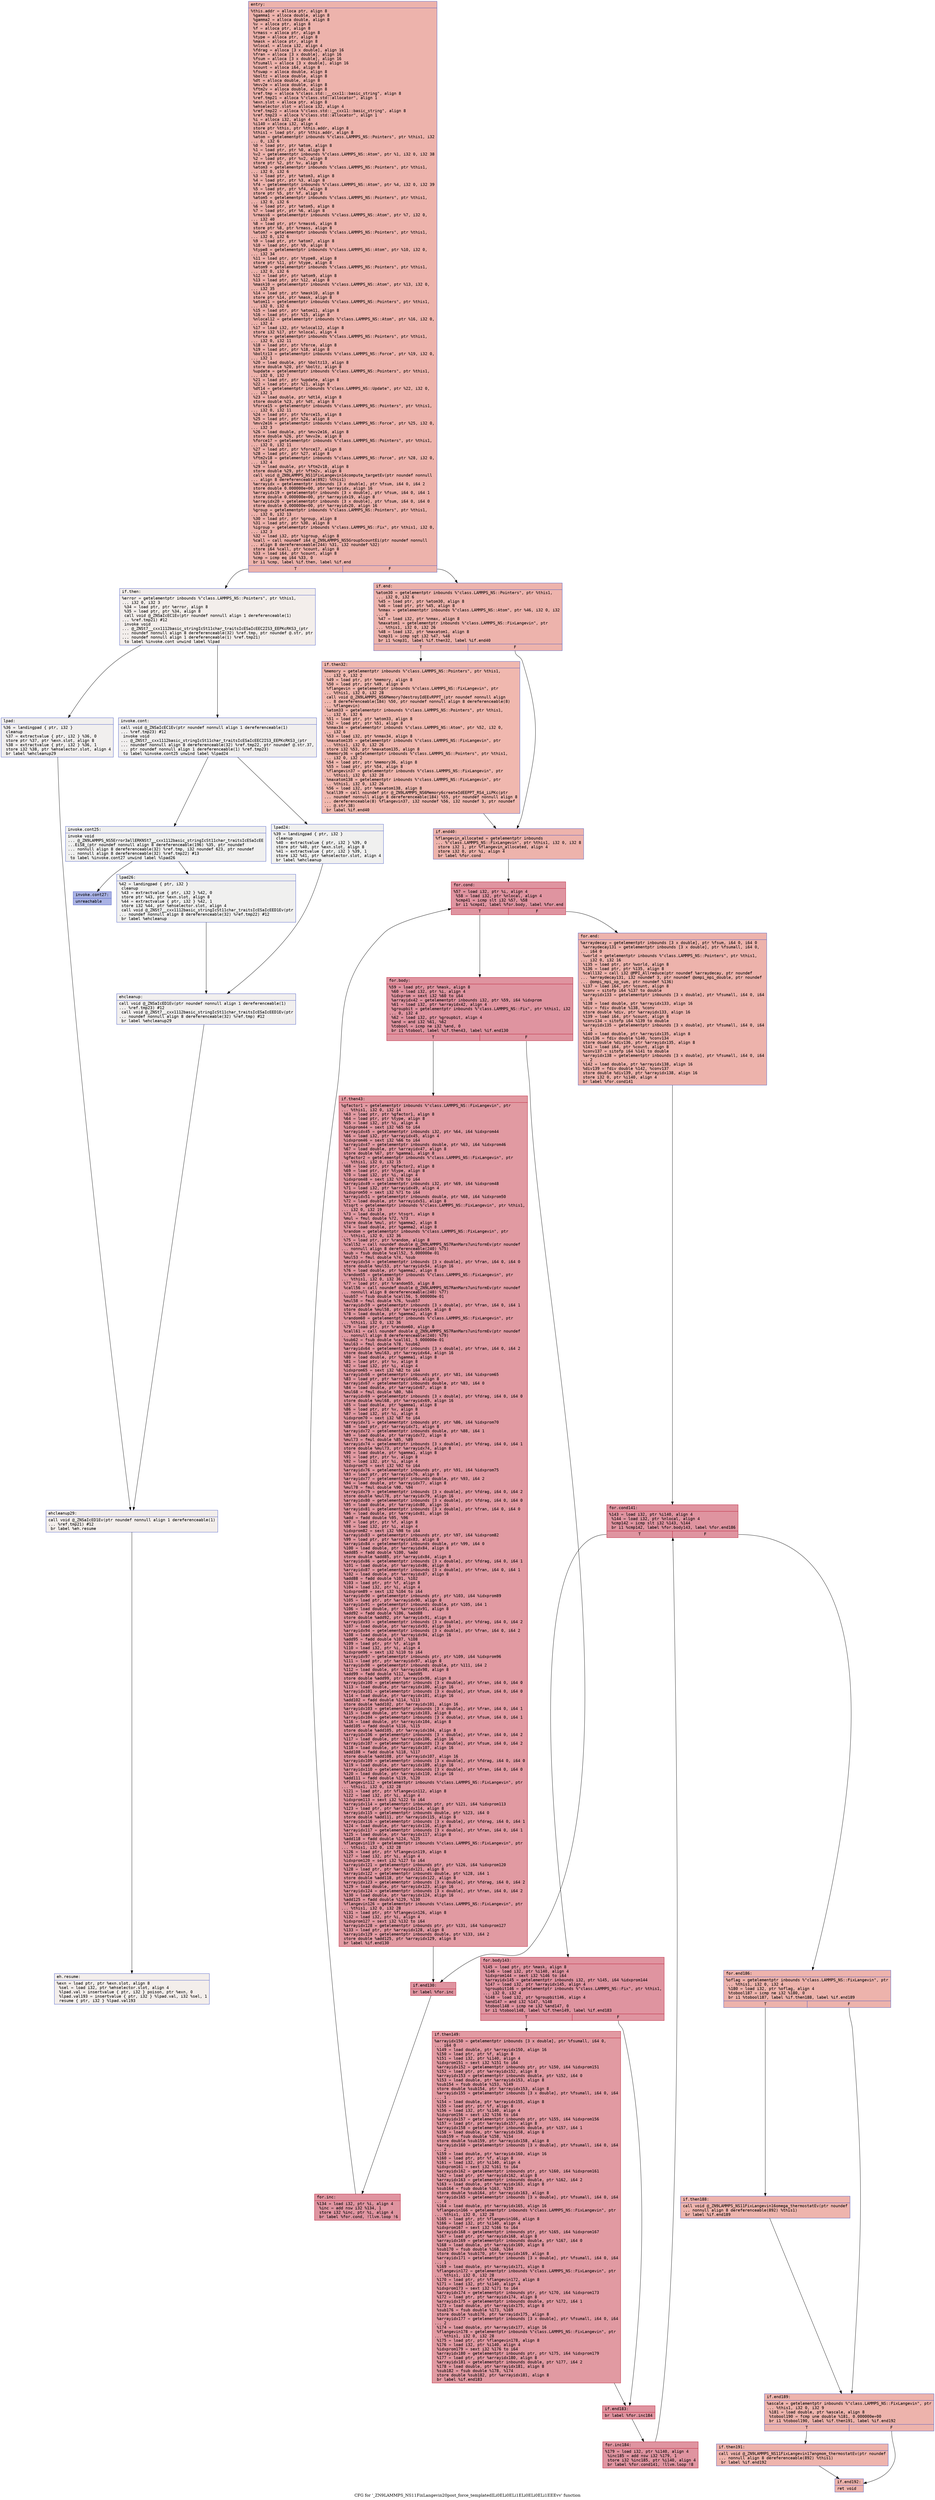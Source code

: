 digraph "CFG for '_ZN9LAMMPS_NS11FixLangevin20post_force_templatedILi0ELi0ELi1ELi0ELi0ELi1EEEvv' function" {
	label="CFG for '_ZN9LAMMPS_NS11FixLangevin20post_force_templatedILi0ELi0ELi1ELi0ELi0ELi1EEEvv' function";

	Node0x55e6b2281be0 [shape=record,color="#3d50c3ff", style=filled, fillcolor="#d6524470" fontname="Courier",label="{entry:\l|  %this.addr = alloca ptr, align 8\l  %gamma1 = alloca double, align 8\l  %gamma2 = alloca double, align 8\l  %v = alloca ptr, align 8\l  %f = alloca ptr, align 8\l  %rmass = alloca ptr, align 8\l  %type = alloca ptr, align 8\l  %mask = alloca ptr, align 8\l  %nlocal = alloca i32, align 4\l  %fdrag = alloca [3 x double], align 16\l  %fran = alloca [3 x double], align 16\l  %fsum = alloca [3 x double], align 16\l  %fsumall = alloca [3 x double], align 16\l  %count = alloca i64, align 8\l  %fswap = alloca double, align 8\l  %boltz = alloca double, align 8\l  %dt = alloca double, align 8\l  %mvv2e = alloca double, align 8\l  %ftm2v = alloca double, align 8\l  %ref.tmp = alloca %\"class.std::__cxx11::basic_string\", align 8\l  %ref.tmp21 = alloca %\"class.std::allocator\", align 1\l  %exn.slot = alloca ptr, align 8\l  %ehselector.slot = alloca i32, align 4\l  %ref.tmp22 = alloca %\"class.std::__cxx11::basic_string\", align 8\l  %ref.tmp23 = alloca %\"class.std::allocator\", align 1\l  %i = alloca i32, align 4\l  %i140 = alloca i32, align 4\l  store ptr %this, ptr %this.addr, align 8\l  %this1 = load ptr, ptr %this.addr, align 8\l  %atom = getelementptr inbounds %\"class.LAMMPS_NS::Pointers\", ptr %this1, i32\l... 0, i32 6\l  %0 = load ptr, ptr %atom, align 8\l  %1 = load ptr, ptr %0, align 8\l  %v2 = getelementptr inbounds %\"class.LAMMPS_NS::Atom\", ptr %1, i32 0, i32 38\l  %2 = load ptr, ptr %v2, align 8\l  store ptr %2, ptr %v, align 8\l  %atom3 = getelementptr inbounds %\"class.LAMMPS_NS::Pointers\", ptr %this1,\l... i32 0, i32 6\l  %3 = load ptr, ptr %atom3, align 8\l  %4 = load ptr, ptr %3, align 8\l  %f4 = getelementptr inbounds %\"class.LAMMPS_NS::Atom\", ptr %4, i32 0, i32 39\l  %5 = load ptr, ptr %f4, align 8\l  store ptr %5, ptr %f, align 8\l  %atom5 = getelementptr inbounds %\"class.LAMMPS_NS::Pointers\", ptr %this1,\l... i32 0, i32 6\l  %6 = load ptr, ptr %atom5, align 8\l  %7 = load ptr, ptr %6, align 8\l  %rmass6 = getelementptr inbounds %\"class.LAMMPS_NS::Atom\", ptr %7, i32 0,\l... i32 40\l  %8 = load ptr, ptr %rmass6, align 8\l  store ptr %8, ptr %rmass, align 8\l  %atom7 = getelementptr inbounds %\"class.LAMMPS_NS::Pointers\", ptr %this1,\l... i32 0, i32 6\l  %9 = load ptr, ptr %atom7, align 8\l  %10 = load ptr, ptr %9, align 8\l  %type8 = getelementptr inbounds %\"class.LAMMPS_NS::Atom\", ptr %10, i32 0,\l... i32 34\l  %11 = load ptr, ptr %type8, align 8\l  store ptr %11, ptr %type, align 8\l  %atom9 = getelementptr inbounds %\"class.LAMMPS_NS::Pointers\", ptr %this1,\l... i32 0, i32 6\l  %12 = load ptr, ptr %atom9, align 8\l  %13 = load ptr, ptr %12, align 8\l  %mask10 = getelementptr inbounds %\"class.LAMMPS_NS::Atom\", ptr %13, i32 0,\l... i32 35\l  %14 = load ptr, ptr %mask10, align 8\l  store ptr %14, ptr %mask, align 8\l  %atom11 = getelementptr inbounds %\"class.LAMMPS_NS::Pointers\", ptr %this1,\l... i32 0, i32 6\l  %15 = load ptr, ptr %atom11, align 8\l  %16 = load ptr, ptr %15, align 8\l  %nlocal12 = getelementptr inbounds %\"class.LAMMPS_NS::Atom\", ptr %16, i32 0,\l... i32 4\l  %17 = load i32, ptr %nlocal12, align 8\l  store i32 %17, ptr %nlocal, align 4\l  %force = getelementptr inbounds %\"class.LAMMPS_NS::Pointers\", ptr %this1,\l... i32 0, i32 11\l  %18 = load ptr, ptr %force, align 8\l  %19 = load ptr, ptr %18, align 8\l  %boltz13 = getelementptr inbounds %\"class.LAMMPS_NS::Force\", ptr %19, i32 0,\l... i32 1\l  %20 = load double, ptr %boltz13, align 8\l  store double %20, ptr %boltz, align 8\l  %update = getelementptr inbounds %\"class.LAMMPS_NS::Pointers\", ptr %this1,\l... i32 0, i32 7\l  %21 = load ptr, ptr %update, align 8\l  %22 = load ptr, ptr %21, align 8\l  %dt14 = getelementptr inbounds %\"class.LAMMPS_NS::Update\", ptr %22, i32 0,\l... i32 1\l  %23 = load double, ptr %dt14, align 8\l  store double %23, ptr %dt, align 8\l  %force15 = getelementptr inbounds %\"class.LAMMPS_NS::Pointers\", ptr %this1,\l... i32 0, i32 11\l  %24 = load ptr, ptr %force15, align 8\l  %25 = load ptr, ptr %24, align 8\l  %mvv2e16 = getelementptr inbounds %\"class.LAMMPS_NS::Force\", ptr %25, i32 0,\l... i32 3\l  %26 = load double, ptr %mvv2e16, align 8\l  store double %26, ptr %mvv2e, align 8\l  %force17 = getelementptr inbounds %\"class.LAMMPS_NS::Pointers\", ptr %this1,\l... i32 0, i32 11\l  %27 = load ptr, ptr %force17, align 8\l  %28 = load ptr, ptr %27, align 8\l  %ftm2v18 = getelementptr inbounds %\"class.LAMMPS_NS::Force\", ptr %28, i32 0,\l... i32 4\l  %29 = load double, ptr %ftm2v18, align 8\l  store double %29, ptr %ftm2v, align 8\l  call void @_ZN9LAMMPS_NS11FixLangevin14compute_targetEv(ptr noundef nonnull\l... align 8 dereferenceable(892) %this1)\l  %arrayidx = getelementptr inbounds [3 x double], ptr %fsum, i64 0, i64 2\l  store double 0.000000e+00, ptr %arrayidx, align 16\l  %arrayidx19 = getelementptr inbounds [3 x double], ptr %fsum, i64 0, i64 1\l  store double 0.000000e+00, ptr %arrayidx19, align 8\l  %arrayidx20 = getelementptr inbounds [3 x double], ptr %fsum, i64 0, i64 0\l  store double 0.000000e+00, ptr %arrayidx20, align 16\l  %group = getelementptr inbounds %\"class.LAMMPS_NS::Pointers\", ptr %this1,\l... i32 0, i32 13\l  %30 = load ptr, ptr %group, align 8\l  %31 = load ptr, ptr %30, align 8\l  %igroup = getelementptr inbounds %\"class.LAMMPS_NS::Fix\", ptr %this1, i32 0,\l... i32 3\l  %32 = load i32, ptr %igroup, align 8\l  %call = call noundef i64 @_ZN9LAMMPS_NS5Group5countEi(ptr noundef nonnull\l... align 8 dereferenceable(244) %31, i32 noundef %32)\l  store i64 %call, ptr %count, align 8\l  %33 = load i64, ptr %count, align 8\l  %cmp = icmp eq i64 %33, 0\l  br i1 %cmp, label %if.then, label %if.end\l|{<s0>T|<s1>F}}"];
	Node0x55e6b2281be0:s0 -> Node0x55e6b228a330[tooltip="entry -> if.then\nProbability 0.00%" ];
	Node0x55e6b2281be0:s1 -> Node0x55e6b228a3a0[tooltip="entry -> if.end\nProbability 100.00%" ];
	Node0x55e6b228a330 [shape=record,color="#3d50c3ff", style=filled, fillcolor="#e5d8d170" fontname="Courier",label="{if.then:\l|  %error = getelementptr inbounds %\"class.LAMMPS_NS::Pointers\", ptr %this1,\l... i32 0, i32 3\l  %34 = load ptr, ptr %error, align 8\l  %35 = load ptr, ptr %34, align 8\l  call void @_ZNSaIcEC1Ev(ptr noundef nonnull align 1 dereferenceable(1)\l... %ref.tmp21) #12\l  invoke void\l... @_ZNSt7__cxx1112basic_stringIcSt11char_traitsIcESaIcEEC2IS3_EEPKcRKS3_(ptr\l... noundef nonnull align 8 dereferenceable(32) %ref.tmp, ptr noundef @.str, ptr\l... noundef nonnull align 1 dereferenceable(1) %ref.tmp21)\l          to label %invoke.cont unwind label %lpad\l}"];
	Node0x55e6b228a330 -> Node0x55e6b228a820[tooltip="if.then -> invoke.cont\nProbability 50.00%" ];
	Node0x55e6b228a330 -> Node0x55e6b228a870[tooltip="if.then -> lpad\nProbability 50.00%" ];
	Node0x55e6b228a820 [shape=record,color="#3d50c3ff", style=filled, fillcolor="#e0dbd870" fontname="Courier",label="{invoke.cont:\l|  call void @_ZNSaIcEC1Ev(ptr noundef nonnull align 1 dereferenceable(1)\l... %ref.tmp23) #12\l  invoke void\l... @_ZNSt7__cxx1112basic_stringIcSt11char_traitsIcESaIcEEC2IS3_EEPKcRKS3_(ptr\l... noundef nonnull align 8 dereferenceable(32) %ref.tmp22, ptr noundef @.str.37,\l... ptr noundef nonnull align 1 dereferenceable(1) %ref.tmp23)\l          to label %invoke.cont25 unwind label %lpad24\l}"];
	Node0x55e6b228a820 -> Node0x55e6b228ab60[tooltip="invoke.cont -> invoke.cont25\nProbability 50.00%" ];
	Node0x55e6b228a820 -> Node0x55e6b228abb0[tooltip="invoke.cont -> lpad24\nProbability 50.00%" ];
	Node0x55e6b228ab60 [shape=record,color="#3d50c3ff", style=filled, fillcolor="#dedcdb70" fontname="Courier",label="{invoke.cont25:\l|  invoke void\l... @_ZN9LAMMPS_NS5Error3allERKNSt7__cxx1112basic_stringIcSt11char_traitsIcESaIcEE\l...EiS8_(ptr noundef nonnull align 8 dereferenceable(196) %35, ptr noundef\l... nonnull align 8 dereferenceable(32) %ref.tmp, i32 noundef 623, ptr noundef\l... nonnull align 8 dereferenceable(32) %ref.tmp22) #13\l          to label %invoke.cont27 unwind label %lpad26\l}"];
	Node0x55e6b228ab60 -> Node0x55e6b228ab10[tooltip="invoke.cont25 -> invoke.cont27\nProbability 0.00%" ];
	Node0x55e6b228ab60 -> Node0x55e6b228ade0[tooltip="invoke.cont25 -> lpad26\nProbability 100.00%" ];
	Node0x55e6b228ab10 [shape=record,color="#3d50c3ff", style=filled, fillcolor="#3d50c370" fontname="Courier",label="{invoke.cont27:\l|  unreachable\l}"];
	Node0x55e6b228a870 [shape=record,color="#3d50c3ff", style=filled, fillcolor="#e0dbd870" fontname="Courier",label="{lpad:\l|  %36 = landingpad \{ ptr, i32 \}\l          cleanup\l  %37 = extractvalue \{ ptr, i32 \} %36, 0\l  store ptr %37, ptr %exn.slot, align 8\l  %38 = extractvalue \{ ptr, i32 \} %36, 1\l  store i32 %38, ptr %ehselector.slot, align 4\l  br label %ehcleanup29\l}"];
	Node0x55e6b228a870 -> Node0x55e6b228b2e0[tooltip="lpad -> ehcleanup29\nProbability 100.00%" ];
	Node0x55e6b228abb0 [shape=record,color="#3d50c3ff", style=filled, fillcolor="#dedcdb70" fontname="Courier",label="{lpad24:\l|  %39 = landingpad \{ ptr, i32 \}\l          cleanup\l  %40 = extractvalue \{ ptr, i32 \} %39, 0\l  store ptr %40, ptr %exn.slot, align 8\l  %41 = extractvalue \{ ptr, i32 \} %39, 1\l  store i32 %41, ptr %ehselector.slot, align 4\l  br label %ehcleanup\l}"];
	Node0x55e6b228abb0 -> Node0x55e6b228b630[tooltip="lpad24 -> ehcleanup\nProbability 100.00%" ];
	Node0x55e6b228ade0 [shape=record,color="#3d50c3ff", style=filled, fillcolor="#dedcdb70" fontname="Courier",label="{lpad26:\l|  %42 = landingpad \{ ptr, i32 \}\l          cleanup\l  %43 = extractvalue \{ ptr, i32 \} %42, 0\l  store ptr %43, ptr %exn.slot, align 8\l  %44 = extractvalue \{ ptr, i32 \} %42, 1\l  store i32 %44, ptr %ehselector.slot, align 4\l  call void @_ZNSt7__cxx1112basic_stringIcSt11char_traitsIcESaIcEED1Ev(ptr\l... noundef nonnull align 8 dereferenceable(32) %ref.tmp22) #12\l  br label %ehcleanup\l}"];
	Node0x55e6b228ade0 -> Node0x55e6b228b630[tooltip="lpad26 -> ehcleanup\nProbability 100.00%" ];
	Node0x55e6b228b630 [shape=record,color="#3d50c3ff", style=filled, fillcolor="#e0dbd870" fontname="Courier",label="{ehcleanup:\l|  call void @_ZNSaIcED1Ev(ptr noundef nonnull align 1 dereferenceable(1)\l... %ref.tmp23) #12\l  call void @_ZNSt7__cxx1112basic_stringIcSt11char_traitsIcESaIcEED1Ev(ptr\l... noundef nonnull align 8 dereferenceable(32) %ref.tmp) #12\l  br label %ehcleanup29\l}"];
	Node0x55e6b228b630 -> Node0x55e6b228b2e0[tooltip="ehcleanup -> ehcleanup29\nProbability 100.00%" ];
	Node0x55e6b228b2e0 [shape=record,color="#3d50c3ff", style=filled, fillcolor="#e5d8d170" fontname="Courier",label="{ehcleanup29:\l|  call void @_ZNSaIcED1Ev(ptr noundef nonnull align 1 dereferenceable(1)\l... %ref.tmp21) #12\l  br label %eh.resume\l}"];
	Node0x55e6b228b2e0 -> Node0x55e6b228bee0[tooltip="ehcleanup29 -> eh.resume\nProbability 100.00%" ];
	Node0x55e6b228a3a0 [shape=record,color="#3d50c3ff", style=filled, fillcolor="#d6524470" fontname="Courier",label="{if.end:\l|  %atom30 = getelementptr inbounds %\"class.LAMMPS_NS::Pointers\", ptr %this1,\l... i32 0, i32 6\l  %45 = load ptr, ptr %atom30, align 8\l  %46 = load ptr, ptr %45, align 8\l  %nmax = getelementptr inbounds %\"class.LAMMPS_NS::Atom\", ptr %46, i32 0, i32\l... 6\l  %47 = load i32, ptr %nmax, align 8\l  %maxatom1 = getelementptr inbounds %\"class.LAMMPS_NS::FixLangevin\", ptr\l... %this1, i32 0, i32 26\l  %48 = load i32, ptr %maxatom1, align 8\l  %cmp31 = icmp sgt i32 %47, %48\l  br i1 %cmp31, label %if.then32, label %if.end40\l|{<s0>T|<s1>F}}"];
	Node0x55e6b228a3a0:s0 -> Node0x55e6b228ccf0[tooltip="if.end -> if.then32\nProbability 50.00%" ];
	Node0x55e6b228a3a0:s1 -> Node0x55e6b228cd70[tooltip="if.end -> if.end40\nProbability 50.00%" ];
	Node0x55e6b228ccf0 [shape=record,color="#3d50c3ff", style=filled, fillcolor="#dc5d4a70" fontname="Courier",label="{if.then32:\l|  %memory = getelementptr inbounds %\"class.LAMMPS_NS::Pointers\", ptr %this1,\l... i32 0, i32 2\l  %49 = load ptr, ptr %memory, align 8\l  %50 = load ptr, ptr %49, align 8\l  %flangevin = getelementptr inbounds %\"class.LAMMPS_NS::FixLangevin\", ptr\l... %this1, i32 0, i32 28\l  call void @_ZN9LAMMPS_NS6Memory7destroyIdEEvRPPT_(ptr noundef nonnull align\l... 8 dereferenceable(184) %50, ptr noundef nonnull align 8 dereferenceable(8)\l... %flangevin)\l  %atom33 = getelementptr inbounds %\"class.LAMMPS_NS::Pointers\", ptr %this1,\l... i32 0, i32 6\l  %51 = load ptr, ptr %atom33, align 8\l  %52 = load ptr, ptr %51, align 8\l  %nmax34 = getelementptr inbounds %\"class.LAMMPS_NS::Atom\", ptr %52, i32 0,\l... i32 6\l  %53 = load i32, ptr %nmax34, align 8\l  %maxatom135 = getelementptr inbounds %\"class.LAMMPS_NS::FixLangevin\", ptr\l... %this1, i32 0, i32 26\l  store i32 %53, ptr %maxatom135, align 8\l  %memory36 = getelementptr inbounds %\"class.LAMMPS_NS::Pointers\", ptr %this1,\l... i32 0, i32 2\l  %54 = load ptr, ptr %memory36, align 8\l  %55 = load ptr, ptr %54, align 8\l  %flangevin37 = getelementptr inbounds %\"class.LAMMPS_NS::FixLangevin\", ptr\l... %this1, i32 0, i32 28\l  %maxatom138 = getelementptr inbounds %\"class.LAMMPS_NS::FixLangevin\", ptr\l... %this1, i32 0, i32 26\l  %56 = load i32, ptr %maxatom138, align 8\l  %call39 = call noundef ptr @_ZN9LAMMPS_NS6Memory6createIdEEPPT_RS4_iiPKc(ptr\l... noundef nonnull align 8 dereferenceable(184) %55, ptr noundef nonnull align 8\l... dereferenceable(8) %flangevin37, i32 noundef %56, i32 noundef 3, ptr noundef\l... @.str.38)\l  br label %if.end40\l}"];
	Node0x55e6b228ccf0 -> Node0x55e6b228cd70[tooltip="if.then32 -> if.end40\nProbability 100.00%" ];
	Node0x55e6b228cd70 [shape=record,color="#3d50c3ff", style=filled, fillcolor="#d6524470" fontname="Courier",label="{if.end40:\l|  %flangevin_allocated = getelementptr inbounds\l... %\"class.LAMMPS_NS::FixLangevin\", ptr %this1, i32 0, i32 8\l  store i32 1, ptr %flangevin_allocated, align 4\l  store i32 0, ptr %i, align 4\l  br label %for.cond\l}"];
	Node0x55e6b228cd70 -> Node0x55e6b228e080[tooltip="if.end40 -> for.cond\nProbability 100.00%" ];
	Node0x55e6b228e080 [shape=record,color="#b70d28ff", style=filled, fillcolor="#b70d2870" fontname="Courier",label="{for.cond:\l|  %57 = load i32, ptr %i, align 4\l  %58 = load i32, ptr %nlocal, align 4\l  %cmp41 = icmp slt i32 %57, %58\l  br i1 %cmp41, label %for.body, label %for.end\l|{<s0>T|<s1>F}}"];
	Node0x55e6b228e080:s0 -> Node0x55e6b228e2d0[tooltip="for.cond -> for.body\nProbability 96.88%" ];
	Node0x55e6b228e080:s1 -> Node0x55e6b228e320[tooltip="for.cond -> for.end\nProbability 3.12%" ];
	Node0x55e6b228e2d0 [shape=record,color="#b70d28ff", style=filled, fillcolor="#b70d2870" fontname="Courier",label="{for.body:\l|  %59 = load ptr, ptr %mask, align 8\l  %60 = load i32, ptr %i, align 4\l  %idxprom = sext i32 %60 to i64\l  %arrayidx42 = getelementptr inbounds i32, ptr %59, i64 %idxprom\l  %61 = load i32, ptr %arrayidx42, align 4\l  %groupbit = getelementptr inbounds %\"class.LAMMPS_NS::Fix\", ptr %this1, i32\l... 0, i32 4\l  %62 = load i32, ptr %groupbit, align 4\l  %and = and i32 %61, %62\l  %tobool = icmp ne i32 %and, 0\l  br i1 %tobool, label %if.then43, label %if.end130\l|{<s0>T|<s1>F}}"];
	Node0x55e6b228e2d0:s0 -> Node0x55e6b228e9c0[tooltip="for.body -> if.then43\nProbability 62.50%" ];
	Node0x55e6b228e2d0:s1 -> Node0x55e6b228ea40[tooltip="for.body -> if.end130\nProbability 37.50%" ];
	Node0x55e6b228e9c0 [shape=record,color="#b70d28ff", style=filled, fillcolor="#bb1b2c70" fontname="Courier",label="{if.then43:\l|  %gfactor1 = getelementptr inbounds %\"class.LAMMPS_NS::FixLangevin\", ptr\l... %this1, i32 0, i32 14\l  %63 = load ptr, ptr %gfactor1, align 8\l  %64 = load ptr, ptr %type, align 8\l  %65 = load i32, ptr %i, align 4\l  %idxprom44 = sext i32 %65 to i64\l  %arrayidx45 = getelementptr inbounds i32, ptr %64, i64 %idxprom44\l  %66 = load i32, ptr %arrayidx45, align 4\l  %idxprom46 = sext i32 %66 to i64\l  %arrayidx47 = getelementptr inbounds double, ptr %63, i64 %idxprom46\l  %67 = load double, ptr %arrayidx47, align 8\l  store double %67, ptr %gamma1, align 8\l  %gfactor2 = getelementptr inbounds %\"class.LAMMPS_NS::FixLangevin\", ptr\l... %this1, i32 0, i32 15\l  %68 = load ptr, ptr %gfactor2, align 8\l  %69 = load ptr, ptr %type, align 8\l  %70 = load i32, ptr %i, align 4\l  %idxprom48 = sext i32 %70 to i64\l  %arrayidx49 = getelementptr inbounds i32, ptr %69, i64 %idxprom48\l  %71 = load i32, ptr %arrayidx49, align 4\l  %idxprom50 = sext i32 %71 to i64\l  %arrayidx51 = getelementptr inbounds double, ptr %68, i64 %idxprom50\l  %72 = load double, ptr %arrayidx51, align 8\l  %tsqrt = getelementptr inbounds %\"class.LAMMPS_NS::FixLangevin\", ptr %this1,\l... i32 0, i32 19\l  %73 = load double, ptr %tsqrt, align 8\l  %mul = fmul double %72, %73\l  store double %mul, ptr %gamma2, align 8\l  %74 = load double, ptr %gamma2, align 8\l  %random = getelementptr inbounds %\"class.LAMMPS_NS::FixLangevin\", ptr\l... %this1, i32 0, i32 36\l  %75 = load ptr, ptr %random, align 8\l  %call52 = call noundef double @_ZN9LAMMPS_NS7RanMars7uniformEv(ptr noundef\l... nonnull align 8 dereferenceable(240) %75)\l  %sub = fsub double %call52, 5.000000e-01\l  %mul53 = fmul double %74, %sub\l  %arrayidx54 = getelementptr inbounds [3 x double], ptr %fran, i64 0, i64 0\l  store double %mul53, ptr %arrayidx54, align 16\l  %76 = load double, ptr %gamma2, align 8\l  %random55 = getelementptr inbounds %\"class.LAMMPS_NS::FixLangevin\", ptr\l... %this1, i32 0, i32 36\l  %77 = load ptr, ptr %random55, align 8\l  %call56 = call noundef double @_ZN9LAMMPS_NS7RanMars7uniformEv(ptr noundef\l... nonnull align 8 dereferenceable(240) %77)\l  %sub57 = fsub double %call56, 5.000000e-01\l  %mul58 = fmul double %76, %sub57\l  %arrayidx59 = getelementptr inbounds [3 x double], ptr %fran, i64 0, i64 1\l  store double %mul58, ptr %arrayidx59, align 8\l  %78 = load double, ptr %gamma2, align 8\l  %random60 = getelementptr inbounds %\"class.LAMMPS_NS::FixLangevin\", ptr\l... %this1, i32 0, i32 36\l  %79 = load ptr, ptr %random60, align 8\l  %call61 = call noundef double @_ZN9LAMMPS_NS7RanMars7uniformEv(ptr noundef\l... nonnull align 8 dereferenceable(240) %79)\l  %sub62 = fsub double %call61, 5.000000e-01\l  %mul63 = fmul double %78, %sub62\l  %arrayidx64 = getelementptr inbounds [3 x double], ptr %fran, i64 0, i64 2\l  store double %mul63, ptr %arrayidx64, align 16\l  %80 = load double, ptr %gamma1, align 8\l  %81 = load ptr, ptr %v, align 8\l  %82 = load i32, ptr %i, align 4\l  %idxprom65 = sext i32 %82 to i64\l  %arrayidx66 = getelementptr inbounds ptr, ptr %81, i64 %idxprom65\l  %83 = load ptr, ptr %arrayidx66, align 8\l  %arrayidx67 = getelementptr inbounds double, ptr %83, i64 0\l  %84 = load double, ptr %arrayidx67, align 8\l  %mul68 = fmul double %80, %84\l  %arrayidx69 = getelementptr inbounds [3 x double], ptr %fdrag, i64 0, i64 0\l  store double %mul68, ptr %arrayidx69, align 16\l  %85 = load double, ptr %gamma1, align 8\l  %86 = load ptr, ptr %v, align 8\l  %87 = load i32, ptr %i, align 4\l  %idxprom70 = sext i32 %87 to i64\l  %arrayidx71 = getelementptr inbounds ptr, ptr %86, i64 %idxprom70\l  %88 = load ptr, ptr %arrayidx71, align 8\l  %arrayidx72 = getelementptr inbounds double, ptr %88, i64 1\l  %89 = load double, ptr %arrayidx72, align 8\l  %mul73 = fmul double %85, %89\l  %arrayidx74 = getelementptr inbounds [3 x double], ptr %fdrag, i64 0, i64 1\l  store double %mul73, ptr %arrayidx74, align 8\l  %90 = load double, ptr %gamma1, align 8\l  %91 = load ptr, ptr %v, align 8\l  %92 = load i32, ptr %i, align 4\l  %idxprom75 = sext i32 %92 to i64\l  %arrayidx76 = getelementptr inbounds ptr, ptr %91, i64 %idxprom75\l  %93 = load ptr, ptr %arrayidx76, align 8\l  %arrayidx77 = getelementptr inbounds double, ptr %93, i64 2\l  %94 = load double, ptr %arrayidx77, align 8\l  %mul78 = fmul double %90, %94\l  %arrayidx79 = getelementptr inbounds [3 x double], ptr %fdrag, i64 0, i64 2\l  store double %mul78, ptr %arrayidx79, align 16\l  %arrayidx80 = getelementptr inbounds [3 x double], ptr %fdrag, i64 0, i64 0\l  %95 = load double, ptr %arrayidx80, align 16\l  %arrayidx81 = getelementptr inbounds [3 x double], ptr %fran, i64 0, i64 0\l  %96 = load double, ptr %arrayidx81, align 16\l  %add = fadd double %95, %96\l  %97 = load ptr, ptr %f, align 8\l  %98 = load i32, ptr %i, align 4\l  %idxprom82 = sext i32 %98 to i64\l  %arrayidx83 = getelementptr inbounds ptr, ptr %97, i64 %idxprom82\l  %99 = load ptr, ptr %arrayidx83, align 8\l  %arrayidx84 = getelementptr inbounds double, ptr %99, i64 0\l  %100 = load double, ptr %arrayidx84, align 8\l  %add85 = fadd double %100, %add\l  store double %add85, ptr %arrayidx84, align 8\l  %arrayidx86 = getelementptr inbounds [3 x double], ptr %fdrag, i64 0, i64 1\l  %101 = load double, ptr %arrayidx86, align 8\l  %arrayidx87 = getelementptr inbounds [3 x double], ptr %fran, i64 0, i64 1\l  %102 = load double, ptr %arrayidx87, align 8\l  %add88 = fadd double %101, %102\l  %103 = load ptr, ptr %f, align 8\l  %104 = load i32, ptr %i, align 4\l  %idxprom89 = sext i32 %104 to i64\l  %arrayidx90 = getelementptr inbounds ptr, ptr %103, i64 %idxprom89\l  %105 = load ptr, ptr %arrayidx90, align 8\l  %arrayidx91 = getelementptr inbounds double, ptr %105, i64 1\l  %106 = load double, ptr %arrayidx91, align 8\l  %add92 = fadd double %106, %add88\l  store double %add92, ptr %arrayidx91, align 8\l  %arrayidx93 = getelementptr inbounds [3 x double], ptr %fdrag, i64 0, i64 2\l  %107 = load double, ptr %arrayidx93, align 16\l  %arrayidx94 = getelementptr inbounds [3 x double], ptr %fran, i64 0, i64 2\l  %108 = load double, ptr %arrayidx94, align 16\l  %add95 = fadd double %107, %108\l  %109 = load ptr, ptr %f, align 8\l  %110 = load i32, ptr %i, align 4\l  %idxprom96 = sext i32 %110 to i64\l  %arrayidx97 = getelementptr inbounds ptr, ptr %109, i64 %idxprom96\l  %111 = load ptr, ptr %arrayidx97, align 8\l  %arrayidx98 = getelementptr inbounds double, ptr %111, i64 2\l  %112 = load double, ptr %arrayidx98, align 8\l  %add99 = fadd double %112, %add95\l  store double %add99, ptr %arrayidx98, align 8\l  %arrayidx100 = getelementptr inbounds [3 x double], ptr %fran, i64 0, i64 0\l  %113 = load double, ptr %arrayidx100, align 16\l  %arrayidx101 = getelementptr inbounds [3 x double], ptr %fsum, i64 0, i64 0\l  %114 = load double, ptr %arrayidx101, align 16\l  %add102 = fadd double %114, %113\l  store double %add102, ptr %arrayidx101, align 16\l  %arrayidx103 = getelementptr inbounds [3 x double], ptr %fran, i64 0, i64 1\l  %115 = load double, ptr %arrayidx103, align 8\l  %arrayidx104 = getelementptr inbounds [3 x double], ptr %fsum, i64 0, i64 1\l  %116 = load double, ptr %arrayidx104, align 8\l  %add105 = fadd double %116, %115\l  store double %add105, ptr %arrayidx104, align 8\l  %arrayidx106 = getelementptr inbounds [3 x double], ptr %fran, i64 0, i64 2\l  %117 = load double, ptr %arrayidx106, align 16\l  %arrayidx107 = getelementptr inbounds [3 x double], ptr %fsum, i64 0, i64 2\l  %118 = load double, ptr %arrayidx107, align 16\l  %add108 = fadd double %118, %117\l  store double %add108, ptr %arrayidx107, align 16\l  %arrayidx109 = getelementptr inbounds [3 x double], ptr %fdrag, i64 0, i64 0\l  %119 = load double, ptr %arrayidx109, align 16\l  %arrayidx110 = getelementptr inbounds [3 x double], ptr %fran, i64 0, i64 0\l  %120 = load double, ptr %arrayidx110, align 16\l  %add111 = fadd double %119, %120\l  %flangevin112 = getelementptr inbounds %\"class.LAMMPS_NS::FixLangevin\", ptr\l... %this1, i32 0, i32 28\l  %121 = load ptr, ptr %flangevin112, align 8\l  %122 = load i32, ptr %i, align 4\l  %idxprom113 = sext i32 %122 to i64\l  %arrayidx114 = getelementptr inbounds ptr, ptr %121, i64 %idxprom113\l  %123 = load ptr, ptr %arrayidx114, align 8\l  %arrayidx115 = getelementptr inbounds double, ptr %123, i64 0\l  store double %add111, ptr %arrayidx115, align 8\l  %arrayidx116 = getelementptr inbounds [3 x double], ptr %fdrag, i64 0, i64 1\l  %124 = load double, ptr %arrayidx116, align 8\l  %arrayidx117 = getelementptr inbounds [3 x double], ptr %fran, i64 0, i64 1\l  %125 = load double, ptr %arrayidx117, align 8\l  %add118 = fadd double %124, %125\l  %flangevin119 = getelementptr inbounds %\"class.LAMMPS_NS::FixLangevin\", ptr\l... %this1, i32 0, i32 28\l  %126 = load ptr, ptr %flangevin119, align 8\l  %127 = load i32, ptr %i, align 4\l  %idxprom120 = sext i32 %127 to i64\l  %arrayidx121 = getelementptr inbounds ptr, ptr %126, i64 %idxprom120\l  %128 = load ptr, ptr %arrayidx121, align 8\l  %arrayidx122 = getelementptr inbounds double, ptr %128, i64 1\l  store double %add118, ptr %arrayidx122, align 8\l  %arrayidx123 = getelementptr inbounds [3 x double], ptr %fdrag, i64 0, i64 2\l  %129 = load double, ptr %arrayidx123, align 16\l  %arrayidx124 = getelementptr inbounds [3 x double], ptr %fran, i64 0, i64 2\l  %130 = load double, ptr %arrayidx124, align 16\l  %add125 = fadd double %129, %130\l  %flangevin126 = getelementptr inbounds %\"class.LAMMPS_NS::FixLangevin\", ptr\l... %this1, i32 0, i32 28\l  %131 = load ptr, ptr %flangevin126, align 8\l  %132 = load i32, ptr %i, align 4\l  %idxprom127 = sext i32 %132 to i64\l  %arrayidx128 = getelementptr inbounds ptr, ptr %131, i64 %idxprom127\l  %133 = load ptr, ptr %arrayidx128, align 8\l  %arrayidx129 = getelementptr inbounds double, ptr %133, i64 2\l  store double %add125, ptr %arrayidx129, align 8\l  br label %if.end130\l}"];
	Node0x55e6b228e9c0 -> Node0x55e6b228ea40[tooltip="if.then43 -> if.end130\nProbability 100.00%" ];
	Node0x55e6b228ea40 [shape=record,color="#b70d28ff", style=filled, fillcolor="#b70d2870" fontname="Courier",label="{if.end130:\l|  br label %for.inc\l}"];
	Node0x55e6b228ea40 -> Node0x55e6b2297320[tooltip="if.end130 -> for.inc\nProbability 100.00%" ];
	Node0x55e6b2297320 [shape=record,color="#b70d28ff", style=filled, fillcolor="#b70d2870" fontname="Courier",label="{for.inc:\l|  %134 = load i32, ptr %i, align 4\l  %inc = add nsw i32 %134, 1\l  store i32 %inc, ptr %i, align 4\l  br label %for.cond, !llvm.loop !6\l}"];
	Node0x55e6b2297320 -> Node0x55e6b228e080[tooltip="for.inc -> for.cond\nProbability 100.00%" ];
	Node0x55e6b228e320 [shape=record,color="#3d50c3ff", style=filled, fillcolor="#d6524470" fontname="Courier",label="{for.end:\l|  %arraydecay = getelementptr inbounds [3 x double], ptr %fsum, i64 0, i64 0\l  %arraydecay131 = getelementptr inbounds [3 x double], ptr %fsumall, i64 0,\l... i64 0\l  %world = getelementptr inbounds %\"class.LAMMPS_NS::Pointers\", ptr %this1,\l... i32 0, i32 16\l  %135 = load ptr, ptr %world, align 8\l  %136 = load ptr, ptr %135, align 8\l  %call132 = call i32 @MPI_Allreduce(ptr noundef %arraydecay, ptr noundef\l... %arraydecay131, i32 noundef 3, ptr noundef @ompi_mpi_double, ptr noundef\l... @ompi_mpi_op_sum, ptr noundef %136)\l  %137 = load i64, ptr %count, align 8\l  %conv = sitofp i64 %137 to double\l  %arrayidx133 = getelementptr inbounds [3 x double], ptr %fsumall, i64 0, i64\l... 0\l  %138 = load double, ptr %arrayidx133, align 16\l  %div = fdiv double %138, %conv\l  store double %div, ptr %arrayidx133, align 16\l  %139 = load i64, ptr %count, align 8\l  %conv134 = sitofp i64 %139 to double\l  %arrayidx135 = getelementptr inbounds [3 x double], ptr %fsumall, i64 0, i64\l... 1\l  %140 = load double, ptr %arrayidx135, align 8\l  %div136 = fdiv double %140, %conv134\l  store double %div136, ptr %arrayidx135, align 8\l  %141 = load i64, ptr %count, align 8\l  %conv137 = sitofp i64 %141 to double\l  %arrayidx138 = getelementptr inbounds [3 x double], ptr %fsumall, i64 0, i64\l... 2\l  %142 = load double, ptr %arrayidx138, align 16\l  %div139 = fdiv double %142, %conv137\l  store double %div139, ptr %arrayidx138, align 16\l  store i32 0, ptr %i140, align 4\l  br label %for.cond141\l}"];
	Node0x55e6b228e320 -> Node0x55e6b2299490[tooltip="for.end -> for.cond141\nProbability 100.00%" ];
	Node0x55e6b2299490 [shape=record,color="#b70d28ff", style=filled, fillcolor="#b70d2870" fontname="Courier",label="{for.cond141:\l|  %143 = load i32, ptr %i140, align 4\l  %144 = load i32, ptr %nlocal, align 4\l  %cmp142 = icmp slt i32 %143, %144\l  br i1 %cmp142, label %for.body143, label %for.end186\l|{<s0>T|<s1>F}}"];
	Node0x55e6b2299490:s0 -> Node0x55e6b2299730[tooltip="for.cond141 -> for.body143\nProbability 96.88%" ];
	Node0x55e6b2299490:s1 -> Node0x55e6b22997b0[tooltip="for.cond141 -> for.end186\nProbability 3.12%" ];
	Node0x55e6b2299730 [shape=record,color="#b70d28ff", style=filled, fillcolor="#b70d2870" fontname="Courier",label="{for.body143:\l|  %145 = load ptr, ptr %mask, align 8\l  %146 = load i32, ptr %i140, align 4\l  %idxprom144 = sext i32 %146 to i64\l  %arrayidx145 = getelementptr inbounds i32, ptr %145, i64 %idxprom144\l  %147 = load i32, ptr %arrayidx145, align 4\l  %groupbit146 = getelementptr inbounds %\"class.LAMMPS_NS::Fix\", ptr %this1,\l... i32 0, i32 4\l  %148 = load i32, ptr %groupbit146, align 4\l  %and147 = and i32 %147, %148\l  %tobool148 = icmp ne i32 %and147, 0\l  br i1 %tobool148, label %if.then149, label %if.end183\l|{<s0>T|<s1>F}}"];
	Node0x55e6b2299730:s0 -> Node0x55e6b2299eb0[tooltip="for.body143 -> if.then149\nProbability 62.50%" ];
	Node0x55e6b2299730:s1 -> Node0x55e6b2299f30[tooltip="for.body143 -> if.end183\nProbability 37.50%" ];
	Node0x55e6b2299eb0 [shape=record,color="#b70d28ff", style=filled, fillcolor="#bb1b2c70" fontname="Courier",label="{if.then149:\l|  %arrayidx150 = getelementptr inbounds [3 x double], ptr %fsumall, i64 0,\l... i64 0\l  %149 = load double, ptr %arrayidx150, align 16\l  %150 = load ptr, ptr %f, align 8\l  %151 = load i32, ptr %i140, align 4\l  %idxprom151 = sext i32 %151 to i64\l  %arrayidx152 = getelementptr inbounds ptr, ptr %150, i64 %idxprom151\l  %152 = load ptr, ptr %arrayidx152, align 8\l  %arrayidx153 = getelementptr inbounds double, ptr %152, i64 0\l  %153 = load double, ptr %arrayidx153, align 8\l  %sub154 = fsub double %153, %149\l  store double %sub154, ptr %arrayidx153, align 8\l  %arrayidx155 = getelementptr inbounds [3 x double], ptr %fsumall, i64 0, i64\l... 1\l  %154 = load double, ptr %arrayidx155, align 8\l  %155 = load ptr, ptr %f, align 8\l  %156 = load i32, ptr %i140, align 4\l  %idxprom156 = sext i32 %156 to i64\l  %arrayidx157 = getelementptr inbounds ptr, ptr %155, i64 %idxprom156\l  %157 = load ptr, ptr %arrayidx157, align 8\l  %arrayidx158 = getelementptr inbounds double, ptr %157, i64 1\l  %158 = load double, ptr %arrayidx158, align 8\l  %sub159 = fsub double %158, %154\l  store double %sub159, ptr %arrayidx158, align 8\l  %arrayidx160 = getelementptr inbounds [3 x double], ptr %fsumall, i64 0, i64\l... 2\l  %159 = load double, ptr %arrayidx160, align 16\l  %160 = load ptr, ptr %f, align 8\l  %161 = load i32, ptr %i140, align 4\l  %idxprom161 = sext i32 %161 to i64\l  %arrayidx162 = getelementptr inbounds ptr, ptr %160, i64 %idxprom161\l  %162 = load ptr, ptr %arrayidx162, align 8\l  %arrayidx163 = getelementptr inbounds double, ptr %162, i64 2\l  %163 = load double, ptr %arrayidx163, align 8\l  %sub164 = fsub double %163, %159\l  store double %sub164, ptr %arrayidx163, align 8\l  %arrayidx165 = getelementptr inbounds [3 x double], ptr %fsumall, i64 0, i64\l... 0\l  %164 = load double, ptr %arrayidx165, align 16\l  %flangevin166 = getelementptr inbounds %\"class.LAMMPS_NS::FixLangevin\", ptr\l... %this1, i32 0, i32 28\l  %165 = load ptr, ptr %flangevin166, align 8\l  %166 = load i32, ptr %i140, align 4\l  %idxprom167 = sext i32 %166 to i64\l  %arrayidx168 = getelementptr inbounds ptr, ptr %165, i64 %idxprom167\l  %167 = load ptr, ptr %arrayidx168, align 8\l  %arrayidx169 = getelementptr inbounds double, ptr %167, i64 0\l  %168 = load double, ptr %arrayidx169, align 8\l  %sub170 = fsub double %168, %164\l  store double %sub170, ptr %arrayidx169, align 8\l  %arrayidx171 = getelementptr inbounds [3 x double], ptr %fsumall, i64 0, i64\l... 1\l  %169 = load double, ptr %arrayidx171, align 8\l  %flangevin172 = getelementptr inbounds %\"class.LAMMPS_NS::FixLangevin\", ptr\l... %this1, i32 0, i32 28\l  %170 = load ptr, ptr %flangevin172, align 8\l  %171 = load i32, ptr %i140, align 4\l  %idxprom173 = sext i32 %171 to i64\l  %arrayidx174 = getelementptr inbounds ptr, ptr %170, i64 %idxprom173\l  %172 = load ptr, ptr %arrayidx174, align 8\l  %arrayidx175 = getelementptr inbounds double, ptr %172, i64 1\l  %173 = load double, ptr %arrayidx175, align 8\l  %sub176 = fsub double %173, %169\l  store double %sub176, ptr %arrayidx175, align 8\l  %arrayidx177 = getelementptr inbounds [3 x double], ptr %fsumall, i64 0, i64\l... 2\l  %174 = load double, ptr %arrayidx177, align 16\l  %flangevin178 = getelementptr inbounds %\"class.LAMMPS_NS::FixLangevin\", ptr\l... %this1, i32 0, i32 28\l  %175 = load ptr, ptr %flangevin178, align 8\l  %176 = load i32, ptr %i140, align 4\l  %idxprom179 = sext i32 %176 to i64\l  %arrayidx180 = getelementptr inbounds ptr, ptr %175, i64 %idxprom179\l  %177 = load ptr, ptr %arrayidx180, align 8\l  %arrayidx181 = getelementptr inbounds double, ptr %177, i64 2\l  %178 = load double, ptr %arrayidx181, align 8\l  %sub182 = fsub double %178, %174\l  store double %sub182, ptr %arrayidx181, align 8\l  br label %if.end183\l}"];
	Node0x55e6b2299eb0 -> Node0x55e6b2299f30[tooltip="if.then149 -> if.end183\nProbability 100.00%" ];
	Node0x55e6b2299f30 [shape=record,color="#b70d28ff", style=filled, fillcolor="#b70d2870" fontname="Courier",label="{if.end183:\l|  br label %for.inc184\l}"];
	Node0x55e6b2299f30 -> Node0x55e6b229cda0[tooltip="if.end183 -> for.inc184\nProbability 100.00%" ];
	Node0x55e6b229cda0 [shape=record,color="#b70d28ff", style=filled, fillcolor="#b70d2870" fontname="Courier",label="{for.inc184:\l|  %179 = load i32, ptr %i140, align 4\l  %inc185 = add nsw i32 %179, 1\l  store i32 %inc185, ptr %i140, align 4\l  br label %for.cond141, !llvm.loop !8\l}"];
	Node0x55e6b229cda0 -> Node0x55e6b2299490[tooltip="for.inc184 -> for.cond141\nProbability 100.00%" ];
	Node0x55e6b22997b0 [shape=record,color="#3d50c3ff", style=filled, fillcolor="#d6524470" fontname="Courier",label="{for.end186:\l|  %oflag = getelementptr inbounds %\"class.LAMMPS_NS::FixLangevin\", ptr\l... %this1, i32 0, i32 4\l  %180 = load i32, ptr %oflag, align 4\l  %tobool187 = icmp ne i32 %180, 0\l  br i1 %tobool187, label %if.then188, label %if.end189\l|{<s0>T|<s1>F}}"];
	Node0x55e6b22997b0:s0 -> Node0x55e6b229d440[tooltip="for.end186 -> if.then188\nProbability 62.50%" ];
	Node0x55e6b22997b0:s1 -> Node0x55e6b229d4c0[tooltip="for.end186 -> if.end189\nProbability 37.50%" ];
	Node0x55e6b229d440 [shape=record,color="#3d50c3ff", style=filled, fillcolor="#d8564670" fontname="Courier",label="{if.then188:\l|  call void @_ZN9LAMMPS_NS11FixLangevin16omega_thermostatEv(ptr noundef\l... nonnull align 8 dereferenceable(892) %this1)\l  br label %if.end189\l}"];
	Node0x55e6b229d440 -> Node0x55e6b229d4c0[tooltip="if.then188 -> if.end189\nProbability 100.00%" ];
	Node0x55e6b229d4c0 [shape=record,color="#3d50c3ff", style=filled, fillcolor="#d6524470" fontname="Courier",label="{if.end189:\l|  %ascale = getelementptr inbounds %\"class.LAMMPS_NS::FixLangevin\", ptr\l... %this1, i32 0, i32 9\l  %181 = load double, ptr %ascale, align 8\l  %tobool190 = fcmp une double %181, 0.000000e+00\l  br i1 %tobool190, label %if.then191, label %if.end192\l|{<s0>T|<s1>F}}"];
	Node0x55e6b229d4c0:s0 -> Node0x55e6b229d9f0[tooltip="if.end189 -> if.then191\nProbability 62.50%" ];
	Node0x55e6b229d4c0:s1 -> Node0x55e6b229da70[tooltip="if.end189 -> if.end192\nProbability 37.50%" ];
	Node0x55e6b229d9f0 [shape=record,color="#3d50c3ff", style=filled, fillcolor="#d8564670" fontname="Courier",label="{if.then191:\l|  call void @_ZN9LAMMPS_NS11FixLangevin17angmom_thermostatEv(ptr noundef\l... nonnull align 8 dereferenceable(892) %this1)\l  br label %if.end192\l}"];
	Node0x55e6b229d9f0 -> Node0x55e6b229da70[tooltip="if.then191 -> if.end192\nProbability 100.00%" ];
	Node0x55e6b229da70 [shape=record,color="#3d50c3ff", style=filled, fillcolor="#d6524470" fontname="Courier",label="{if.end192:\l|  ret void\l}"];
	Node0x55e6b228bee0 [shape=record,color="#3d50c3ff", style=filled, fillcolor="#e5d8d170" fontname="Courier",label="{eh.resume:\l|  %exn = load ptr, ptr %exn.slot, align 8\l  %sel = load i32, ptr %ehselector.slot, align 4\l  %lpad.val = insertvalue \{ ptr, i32 \} poison, ptr %exn, 0\l  %lpad.val193 = insertvalue \{ ptr, i32 \} %lpad.val, i32 %sel, 1\l  resume \{ ptr, i32 \} %lpad.val193\l}"];
}
